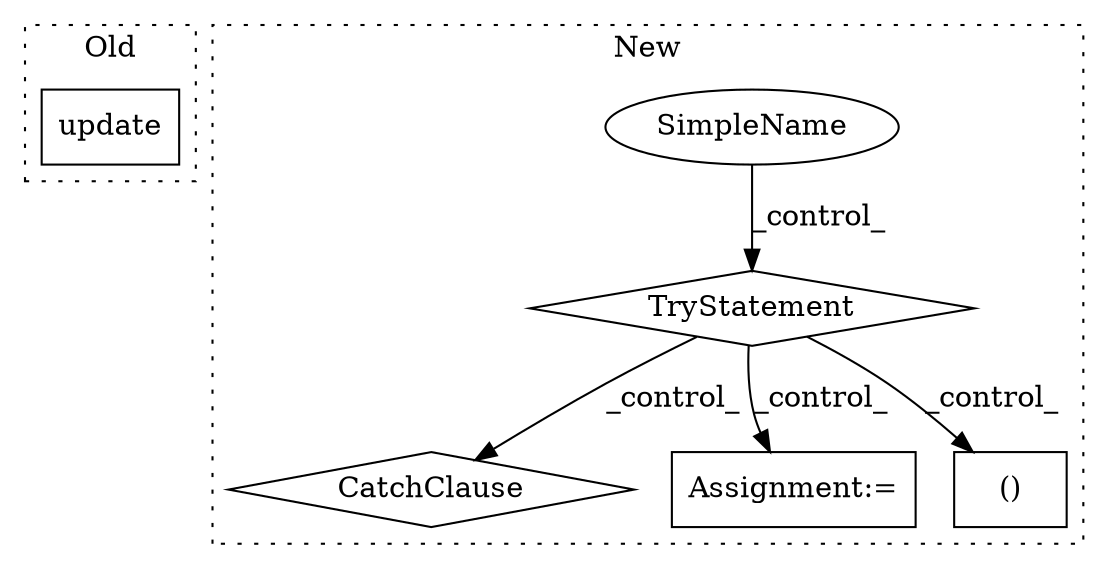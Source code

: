 digraph G {
subgraph cluster0 {
1 [label="update" a="32" s="786,870" l="7,1" shape="box"];
label = "Old";
style="dotted";
}
subgraph cluster1 {
2 [label="CatchClause" a="12" s="659,697" l="15,2" shape="diamond"];
3 [label="TryStatement" a="54" s="550" l="4" shape="diamond"];
4 [label="Assignment:=" a="7" s="595" l="2" shape="box"];
5 [label="()" a="106" s="577" l="18" shape="box"];
6 [label="SimpleName" a="42" s="" l="" shape="ellipse"];
label = "New";
style="dotted";
}
3 -> 2 [label="_control_"];
3 -> 4 [label="_control_"];
3 -> 5 [label="_control_"];
6 -> 3 [label="_control_"];
}